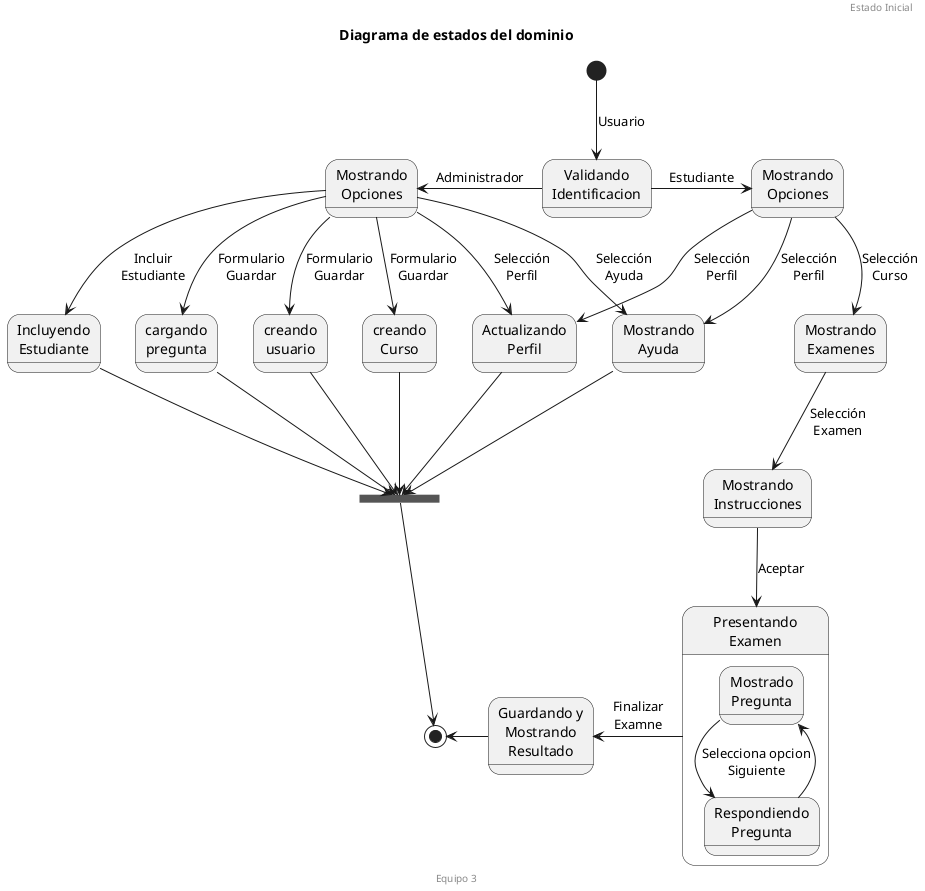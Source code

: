 @startuml Diagrama de Estado


header Estado Inicial
footer Equipo 3
title "Diagrama de estados del dominio"

skinparam width 320



state "Validando\nIdentificacion" as vi
state "Mostrando\nOpciones" as ad
state  "creando\nCurso" as gc
state  "cargando\npregunta" as cp
state  "creando\nusuario" as cu

state "Mostrando\nOpciones" as es
state "Mostrando\nExamenes" as me
state "Mostrando\nInstrucciones" as mi
state "Presentando\nExamen" as ee{
    state "Mostrado\nPregunta" as mp
    state "Respondiendo\nPregunta" as rp
    mp --> rp: Selecciona opcion\nSiguiente
    rp --> mp
}
state "Guardando y\nMostrando\nResultado" as gr
state "Actualizando\nPerfil" as ap
state "Mostrando\nAyuda" as ma
state "Incluyendo\nEstudiante" as ie
state finAd <<join>>
'ad : Examen, Curso, \nUsuario, Perfil, \nIncluir, Ayuda
[*] --> vi: Usuario
vi -left-> ad: Administrador
ad --> ie: Incluir\nEstudiante
ad --> gc: Formulario\nGuardar
ad --> cp: Formulario\nGuardar
ad --> cu: Formulario\nGuardar
ad --> ap: Selección\nPerfil
ad --> ma: Selección\nAyuda
ie --> finAd
gc --> finAd 
cp --> finAd 
cu --> finAd
ap --> finAd 
ma --> finAd
finAd --> [*]
 
'es: Cursos\nPerfil\nAyuda
vi -right-> es: Estudiante
es -->me: Selección\nCurso
es --> ap: Selección\nPerfil
es--> ma: Selección\nPerfil
me --> mi: Selección\nExamen 
mi --> ee: Aceptar
ee -left-> gr: Finalizar\nExamne
gr -left-> [*]

@enduml
